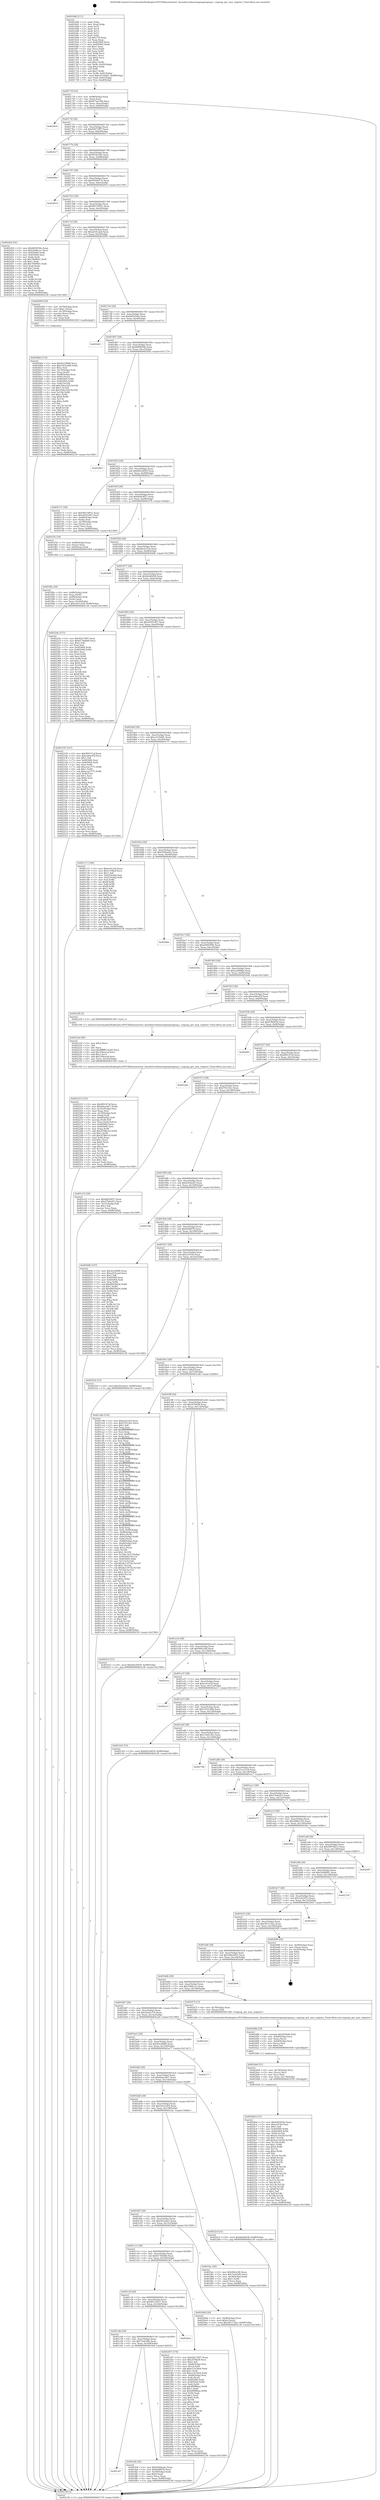 digraph "0x4016d0" {
  label = "0x4016d0 (/mnt/c/Users/mathe/Desktop/tcc/POCII/binaries/extr_linuxdriversbaseregmapregmap.c_regmap_get_max_register_Final-ollvm.out::main(0))"
  labelloc = "t"
  node[shape=record]

  Entry [label="",width=0.3,height=0.3,shape=circle,fillcolor=black,style=filled]
  "0x40173f" [label="{
     0x40173f [32]\l
     | [instrs]\l
     &nbsp;&nbsp;0x40173f \<+6\>: mov -0x98(%rbp),%eax\l
     &nbsp;&nbsp;0x401745 \<+2\>: mov %eax,%ecx\l
     &nbsp;&nbsp;0x401747 \<+6\>: sub $0x873e2596,%ecx\l
     &nbsp;&nbsp;0x40174d \<+6\>: mov %eax,-0xac(%rbp)\l
     &nbsp;&nbsp;0x401753 \<+6\>: mov %ecx,-0xb0(%rbp)\l
     &nbsp;&nbsp;0x401759 \<+6\>: je 00000000004029c9 \<main+0x12f9\>\l
  }"]
  "0x4029c9" [label="{
     0x4029c9\l
  }", style=dashed]
  "0x40175f" [label="{
     0x40175f [28]\l
     | [instrs]\l
     &nbsp;&nbsp;0x40175f \<+5\>: jmp 0000000000401764 \<main+0x94\>\l
     &nbsp;&nbsp;0x401764 \<+6\>: mov -0xac(%rbp),%eax\l
     &nbsp;&nbsp;0x40176a \<+5\>: sub $0x92b739f7,%eax\l
     &nbsp;&nbsp;0x40176f \<+6\>: mov %eax,-0xb4(%rbp)\l
     &nbsp;&nbsp;0x401775 \<+6\>: je 0000000000402b17 \<main+0x1447\>\l
  }"]
  Exit [label="",width=0.3,height=0.3,shape=circle,fillcolor=black,style=filled,peripheries=2]
  "0x402b17" [label="{
     0x402b17\l
  }", style=dashed]
  "0x40177b" [label="{
     0x40177b [28]\l
     | [instrs]\l
     &nbsp;&nbsp;0x40177b \<+5\>: jmp 0000000000401780 \<main+0xb0\>\l
     &nbsp;&nbsp;0x401780 \<+6\>: mov -0xac(%rbp),%eax\l
     &nbsp;&nbsp;0x401786 \<+5\>: sub $0x95561df2,%eax\l
     &nbsp;&nbsp;0x40178b \<+6\>: mov %eax,-0xb8(%rbp)\l
     &nbsp;&nbsp;0x401791 \<+6\>: je 0000000000402b8e \<main+0x14be\>\l
  }"]
  "0x4024bd" [label="{
     0x4024bd [151]\l
     | [instrs]\l
     &nbsp;&nbsp;0x4024bd \<+5\>: mov $0xb0f3458a,%eax\l
     &nbsp;&nbsp;0x4024c2 \<+5\>: mov $0xce470e,%esi\l
     &nbsp;&nbsp;0x4024c7 \<+2\>: mov $0x1,%dl\l
     &nbsp;&nbsp;0x4024c9 \<+8\>: mov 0x405060,%r8d\l
     &nbsp;&nbsp;0x4024d1 \<+8\>: mov 0x405064,%r9d\l
     &nbsp;&nbsp;0x4024d9 \<+3\>: mov %r8d,%r10d\l
     &nbsp;&nbsp;0x4024dc \<+7\>: sub $0xeec10e58,%r10d\l
     &nbsp;&nbsp;0x4024e3 \<+4\>: sub $0x1,%r10d\l
     &nbsp;&nbsp;0x4024e7 \<+7\>: add $0xeec10e58,%r10d\l
     &nbsp;&nbsp;0x4024ee \<+4\>: imul %r10d,%r8d\l
     &nbsp;&nbsp;0x4024f2 \<+4\>: and $0x1,%r8d\l
     &nbsp;&nbsp;0x4024f6 \<+4\>: cmp $0x0,%r8d\l
     &nbsp;&nbsp;0x4024fa \<+4\>: sete %r11b\l
     &nbsp;&nbsp;0x4024fe \<+4\>: cmp $0xa,%r9d\l
     &nbsp;&nbsp;0x402502 \<+3\>: setl %bl\l
     &nbsp;&nbsp;0x402505 \<+3\>: mov %r11b,%r14b\l
     &nbsp;&nbsp;0x402508 \<+4\>: xor $0xff,%r14b\l
     &nbsp;&nbsp;0x40250c \<+3\>: mov %bl,%r15b\l
     &nbsp;&nbsp;0x40250f \<+4\>: xor $0xff,%r15b\l
     &nbsp;&nbsp;0x402513 \<+3\>: xor $0x1,%dl\l
     &nbsp;&nbsp;0x402516 \<+3\>: mov %r14b,%r12b\l
     &nbsp;&nbsp;0x402519 \<+4\>: and $0xff,%r12b\l
     &nbsp;&nbsp;0x40251d \<+3\>: and %dl,%r11b\l
     &nbsp;&nbsp;0x402520 \<+3\>: mov %r15b,%r13b\l
     &nbsp;&nbsp;0x402523 \<+4\>: and $0xff,%r13b\l
     &nbsp;&nbsp;0x402527 \<+2\>: and %dl,%bl\l
     &nbsp;&nbsp;0x402529 \<+3\>: or %r11b,%r12b\l
     &nbsp;&nbsp;0x40252c \<+3\>: or %bl,%r13b\l
     &nbsp;&nbsp;0x40252f \<+3\>: xor %r13b,%r12b\l
     &nbsp;&nbsp;0x402532 \<+3\>: or %r15b,%r14b\l
     &nbsp;&nbsp;0x402535 \<+4\>: xor $0xff,%r14b\l
     &nbsp;&nbsp;0x402539 \<+3\>: or $0x1,%dl\l
     &nbsp;&nbsp;0x40253c \<+3\>: and %dl,%r14b\l
     &nbsp;&nbsp;0x40253f \<+3\>: or %r14b,%r12b\l
     &nbsp;&nbsp;0x402542 \<+4\>: test $0x1,%r12b\l
     &nbsp;&nbsp;0x402546 \<+3\>: cmovne %esi,%eax\l
     &nbsp;&nbsp;0x402549 \<+6\>: mov %eax,-0x98(%rbp)\l
     &nbsp;&nbsp;0x40254f \<+5\>: jmp 0000000000402c38 \<main+0x1568\>\l
  }"]
  "0x402b8e" [label="{
     0x402b8e\l
  }", style=dashed]
  "0x401797" [label="{
     0x401797 [28]\l
     | [instrs]\l
     &nbsp;&nbsp;0x401797 \<+5\>: jmp 000000000040179c \<main+0xcc\>\l
     &nbsp;&nbsp;0x40179c \<+6\>: mov -0xac(%rbp),%eax\l
     &nbsp;&nbsp;0x4017a2 \<+5\>: sub $0x95696170,%eax\l
     &nbsp;&nbsp;0x4017a7 \<+6\>: mov %eax,-0xbc(%rbp)\l
     &nbsp;&nbsp;0x4017ad \<+6\>: je 0000000000402819 \<main+0x1149\>\l
  }"]
  "0x4024a8" [label="{
     0x4024a8 [21]\l
     | [instrs]\l
     &nbsp;&nbsp;0x4024a8 \<+4\>: mov -0x70(%rbp),%rcx\l
     &nbsp;&nbsp;0x4024ac \<+3\>: mov (%rcx),%rcx\l
     &nbsp;&nbsp;0x4024af \<+3\>: mov %rcx,%rdi\l
     &nbsp;&nbsp;0x4024b2 \<+6\>: mov %eax,-0x170(%rbp)\l
     &nbsp;&nbsp;0x4024b8 \<+5\>: call 0000000000401030 \<free@plt\>\l
     | [calls]\l
     &nbsp;&nbsp;0x401030 \{1\} (unknown)\l
  }"]
  "0x402819" [label="{
     0x402819\l
  }", style=dashed]
  "0x4017b3" [label="{
     0x4017b3 [28]\l
     | [instrs]\l
     &nbsp;&nbsp;0x4017b3 \<+5\>: jmp 00000000004017b8 \<main+0xe8\>\l
     &nbsp;&nbsp;0x4017b8 \<+6\>: mov -0xac(%rbp),%eax\l
     &nbsp;&nbsp;0x4017be \<+5\>: sub $0x9837d951,%eax\l
     &nbsp;&nbsp;0x4017c3 \<+6\>: mov %eax,-0xc0(%rbp)\l
     &nbsp;&nbsp;0x4017c9 \<+6\>: je 0000000000402424 \<main+0xd54\>\l
  }"]
  "0x40248b" [label="{
     0x40248b [29]\l
     | [instrs]\l
     &nbsp;&nbsp;0x40248b \<+10\>: movabs $0x4030d6,%rdi\l
     &nbsp;&nbsp;0x402495 \<+4\>: mov -0x60(%rbp),%rcx\l
     &nbsp;&nbsp;0x402499 \<+2\>: mov %eax,(%rcx)\l
     &nbsp;&nbsp;0x40249b \<+4\>: mov -0x60(%rbp),%rcx\l
     &nbsp;&nbsp;0x40249f \<+2\>: mov (%rcx),%esi\l
     &nbsp;&nbsp;0x4024a1 \<+2\>: mov $0x0,%al\l
     &nbsp;&nbsp;0x4024a3 \<+5\>: call 0000000000401040 \<printf@plt\>\l
     | [calls]\l
     &nbsp;&nbsp;0x401040 \{1\} (unknown)\l
  }"]
  "0x402424" [label="{
     0x402424 [91]\l
     | [instrs]\l
     &nbsp;&nbsp;0x402424 \<+5\>: mov $0xb0f3458a,%eax\l
     &nbsp;&nbsp;0x402429 \<+5\>: mov $0x3e08cccc,%ecx\l
     &nbsp;&nbsp;0x40242e \<+7\>: mov 0x405060,%edx\l
     &nbsp;&nbsp;0x402435 \<+7\>: mov 0x405064,%esi\l
     &nbsp;&nbsp;0x40243c \<+2\>: mov %edx,%edi\l
     &nbsp;&nbsp;0x40243e \<+6\>: sub $0x7668661,%edi\l
     &nbsp;&nbsp;0x402444 \<+3\>: sub $0x1,%edi\l
     &nbsp;&nbsp;0x402447 \<+6\>: add $0x7668661,%edi\l
     &nbsp;&nbsp;0x40244d \<+3\>: imul %edi,%edx\l
     &nbsp;&nbsp;0x402450 \<+3\>: and $0x1,%edx\l
     &nbsp;&nbsp;0x402453 \<+3\>: cmp $0x0,%edx\l
     &nbsp;&nbsp;0x402456 \<+4\>: sete %r8b\l
     &nbsp;&nbsp;0x40245a \<+3\>: cmp $0xa,%esi\l
     &nbsp;&nbsp;0x40245d \<+4\>: setl %r9b\l
     &nbsp;&nbsp;0x402461 \<+3\>: mov %r8b,%r10b\l
     &nbsp;&nbsp;0x402464 \<+3\>: and %r9b,%r10b\l
     &nbsp;&nbsp;0x402467 \<+3\>: xor %r9b,%r8b\l
     &nbsp;&nbsp;0x40246a \<+3\>: or %r8b,%r10b\l
     &nbsp;&nbsp;0x40246d \<+4\>: test $0x1,%r10b\l
     &nbsp;&nbsp;0x402471 \<+3\>: cmovne %ecx,%eax\l
     &nbsp;&nbsp;0x402474 \<+6\>: mov %eax,-0x98(%rbp)\l
     &nbsp;&nbsp;0x40247a \<+5\>: jmp 0000000000402c38 \<main+0x1568\>\l
  }"]
  "0x4017cf" [label="{
     0x4017cf [28]\l
     | [instrs]\l
     &nbsp;&nbsp;0x4017cf \<+5\>: jmp 00000000004017d4 \<main+0x104\>\l
     &nbsp;&nbsp;0x4017d4 \<+6\>: mov -0xac(%rbp),%eax\l
     &nbsp;&nbsp;0x4017da \<+5\>: sub $0xad10caed,%eax\l
     &nbsp;&nbsp;0x4017df \<+6\>: mov %eax,-0xc4(%rbp)\l
     &nbsp;&nbsp;0x4017e5 \<+6\>: je 0000000000402099 \<main+0x9c9\>\l
  }"]
  "0x402255" [label="{
     0x402255 [122]\l
     | [instrs]\l
     &nbsp;&nbsp;0x402255 \<+5\>: mov $0xf69147af,%ecx\l
     &nbsp;&nbsp;0x40225a \<+5\>: mov $0x4daa30c7,%edx\l
     &nbsp;&nbsp;0x40225f \<+6\>: mov -0x16c(%rbp),%esi\l
     &nbsp;&nbsp;0x402265 \<+3\>: imul %eax,%esi\l
     &nbsp;&nbsp;0x402268 \<+4\>: mov -0x70(%rbp),%rdi\l
     &nbsp;&nbsp;0x40226c \<+3\>: mov (%rdi),%rdi\l
     &nbsp;&nbsp;0x40226f \<+4\>: mov -0x68(%rbp),%r8\l
     &nbsp;&nbsp;0x402273 \<+3\>: movslq (%r8),%r8\l
     &nbsp;&nbsp;0x402276 \<+4\>: mov %esi,(%rdi,%r8,4)\l
     &nbsp;&nbsp;0x40227a \<+7\>: mov 0x405060,%eax\l
     &nbsp;&nbsp;0x402281 \<+7\>: mov 0x405064,%esi\l
     &nbsp;&nbsp;0x402288 \<+3\>: mov %eax,%r9d\l
     &nbsp;&nbsp;0x40228b \<+7\>: add $0x5f78be14,%r9d\l
     &nbsp;&nbsp;0x402292 \<+4\>: sub $0x1,%r9d\l
     &nbsp;&nbsp;0x402296 \<+7\>: sub $0x5f78be14,%r9d\l
     &nbsp;&nbsp;0x40229d \<+4\>: imul %r9d,%eax\l
     &nbsp;&nbsp;0x4022a1 \<+3\>: and $0x1,%eax\l
     &nbsp;&nbsp;0x4022a4 \<+3\>: cmp $0x0,%eax\l
     &nbsp;&nbsp;0x4022a7 \<+4\>: sete %r10b\l
     &nbsp;&nbsp;0x4022ab \<+3\>: cmp $0xa,%esi\l
     &nbsp;&nbsp;0x4022ae \<+4\>: setl %r11b\l
     &nbsp;&nbsp;0x4022b2 \<+3\>: mov %r10b,%bl\l
     &nbsp;&nbsp;0x4022b5 \<+3\>: and %r11b,%bl\l
     &nbsp;&nbsp;0x4022b8 \<+3\>: xor %r11b,%r10b\l
     &nbsp;&nbsp;0x4022bb \<+3\>: or %r10b,%bl\l
     &nbsp;&nbsp;0x4022be \<+3\>: test $0x1,%bl\l
     &nbsp;&nbsp;0x4022c1 \<+3\>: cmovne %edx,%ecx\l
     &nbsp;&nbsp;0x4022c4 \<+6\>: mov %ecx,-0x98(%rbp)\l
     &nbsp;&nbsp;0x4022ca \<+5\>: jmp 0000000000402c38 \<main+0x1568\>\l
  }"]
  "0x402099" [label="{
     0x402099 [29]\l
     | [instrs]\l
     &nbsp;&nbsp;0x402099 \<+4\>: mov -0x78(%rbp),%rax\l
     &nbsp;&nbsp;0x40209d \<+6\>: movl $0x1,(%rax)\l
     &nbsp;&nbsp;0x4020a3 \<+4\>: mov -0x78(%rbp),%rax\l
     &nbsp;&nbsp;0x4020a7 \<+3\>: movslq (%rax),%rax\l
     &nbsp;&nbsp;0x4020aa \<+4\>: shl $0x2,%rax\l
     &nbsp;&nbsp;0x4020ae \<+3\>: mov %rax,%rdi\l
     &nbsp;&nbsp;0x4020b1 \<+5\>: call 0000000000401050 \<malloc@plt\>\l
     | [calls]\l
     &nbsp;&nbsp;0x401050 \{1\} (unknown)\l
  }"]
  "0x4017eb" [label="{
     0x4017eb [28]\l
     | [instrs]\l
     &nbsp;&nbsp;0x4017eb \<+5\>: jmp 00000000004017f0 \<main+0x120\>\l
     &nbsp;&nbsp;0x4017f0 \<+6\>: mov -0xac(%rbp),%eax\l
     &nbsp;&nbsp;0x4017f6 \<+5\>: sub $0xb0f3458a,%eax\l
     &nbsp;&nbsp;0x4017fb \<+6\>: mov %eax,-0xc8(%rbp)\l
     &nbsp;&nbsp;0x401801 \<+6\>: je 0000000000402b41 \<main+0x1471\>\l
  }"]
  "0x40222d" [label="{
     0x40222d [40]\l
     | [instrs]\l
     &nbsp;&nbsp;0x40222d \<+5\>: mov $0x2,%ecx\l
     &nbsp;&nbsp;0x402232 \<+1\>: cltd\l
     &nbsp;&nbsp;0x402233 \<+2\>: idiv %ecx\l
     &nbsp;&nbsp;0x402235 \<+6\>: imul $0xfffffffe,%edx,%ecx\l
     &nbsp;&nbsp;0x40223b \<+6\>: sub $0x359eacaf,%ecx\l
     &nbsp;&nbsp;0x402241 \<+3\>: add $0x1,%ecx\l
     &nbsp;&nbsp;0x402244 \<+6\>: add $0x359eacaf,%ecx\l
     &nbsp;&nbsp;0x40224a \<+6\>: mov %ecx,-0x16c(%rbp)\l
     &nbsp;&nbsp;0x402250 \<+5\>: call 0000000000401160 \<next_i\>\l
     | [calls]\l
     &nbsp;&nbsp;0x401160 \{1\} (/mnt/c/Users/mathe/Desktop/tcc/POCII/binaries/extr_linuxdriversbaseregmapregmap.c_regmap_get_max_register_Final-ollvm.out::next_i)\l
  }"]
  "0x402b41" [label="{
     0x402b41\l
  }", style=dashed]
  "0x401807" [label="{
     0x401807 [28]\l
     | [instrs]\l
     &nbsp;&nbsp;0x401807 \<+5\>: jmp 000000000040180c \<main+0x13c\>\l
     &nbsp;&nbsp;0x40180c \<+6\>: mov -0xac(%rbp),%eax\l
     &nbsp;&nbsp;0x401812 \<+5\>: sub $0xb0fd044b,%eax\l
     &nbsp;&nbsp;0x401817 \<+6\>: mov %eax,-0xcc(%rbp)\l
     &nbsp;&nbsp;0x40181d \<+6\>: je 0000000000402843 \<main+0x1173\>\l
  }"]
  "0x4020b6" [label="{
     0x4020b6 [172]\l
     | [instrs]\l
     &nbsp;&nbsp;0x4020b6 \<+5\>: mov $0x45e586f6,%ecx\l
     &nbsp;&nbsp;0x4020bb \<+5\>: mov $0x1452c448,%edx\l
     &nbsp;&nbsp;0x4020c0 \<+3\>: mov $0x1,%sil\l
     &nbsp;&nbsp;0x4020c3 \<+4\>: mov -0x70(%rbp),%rdi\l
     &nbsp;&nbsp;0x4020c7 \<+3\>: mov %rax,(%rdi)\l
     &nbsp;&nbsp;0x4020ca \<+4\>: mov -0x68(%rbp),%rax\l
     &nbsp;&nbsp;0x4020ce \<+6\>: movl $0x0,(%rax)\l
     &nbsp;&nbsp;0x4020d4 \<+8\>: mov 0x405060,%r8d\l
     &nbsp;&nbsp;0x4020dc \<+8\>: mov 0x405064,%r9d\l
     &nbsp;&nbsp;0x4020e4 \<+3\>: mov %r8d,%r10d\l
     &nbsp;&nbsp;0x4020e7 \<+7\>: add $0x55dce528,%r10d\l
     &nbsp;&nbsp;0x4020ee \<+4\>: sub $0x1,%r10d\l
     &nbsp;&nbsp;0x4020f2 \<+7\>: sub $0x55dce528,%r10d\l
     &nbsp;&nbsp;0x4020f9 \<+4\>: imul %r10d,%r8d\l
     &nbsp;&nbsp;0x4020fd \<+4\>: and $0x1,%r8d\l
     &nbsp;&nbsp;0x402101 \<+4\>: cmp $0x0,%r8d\l
     &nbsp;&nbsp;0x402105 \<+4\>: sete %r11b\l
     &nbsp;&nbsp;0x402109 \<+4\>: cmp $0xa,%r9d\l
     &nbsp;&nbsp;0x40210d \<+3\>: setl %bl\l
     &nbsp;&nbsp;0x402110 \<+3\>: mov %r11b,%r14b\l
     &nbsp;&nbsp;0x402113 \<+4\>: xor $0xff,%r14b\l
     &nbsp;&nbsp;0x402117 \<+3\>: mov %bl,%r15b\l
     &nbsp;&nbsp;0x40211a \<+4\>: xor $0xff,%r15b\l
     &nbsp;&nbsp;0x40211e \<+4\>: xor $0x0,%sil\l
     &nbsp;&nbsp;0x402122 \<+3\>: mov %r14b,%r12b\l
     &nbsp;&nbsp;0x402125 \<+4\>: and $0x0,%r12b\l
     &nbsp;&nbsp;0x402129 \<+3\>: and %sil,%r11b\l
     &nbsp;&nbsp;0x40212c \<+3\>: mov %r15b,%r13b\l
     &nbsp;&nbsp;0x40212f \<+4\>: and $0x0,%r13b\l
     &nbsp;&nbsp;0x402133 \<+3\>: and %sil,%bl\l
     &nbsp;&nbsp;0x402136 \<+3\>: or %r11b,%r12b\l
     &nbsp;&nbsp;0x402139 \<+3\>: or %bl,%r13b\l
     &nbsp;&nbsp;0x40213c \<+3\>: xor %r13b,%r12b\l
     &nbsp;&nbsp;0x40213f \<+3\>: or %r15b,%r14b\l
     &nbsp;&nbsp;0x402142 \<+4\>: xor $0xff,%r14b\l
     &nbsp;&nbsp;0x402146 \<+4\>: or $0x0,%sil\l
     &nbsp;&nbsp;0x40214a \<+3\>: and %sil,%r14b\l
     &nbsp;&nbsp;0x40214d \<+3\>: or %r14b,%r12b\l
     &nbsp;&nbsp;0x402150 \<+4\>: test $0x1,%r12b\l
     &nbsp;&nbsp;0x402154 \<+3\>: cmovne %edx,%ecx\l
     &nbsp;&nbsp;0x402157 \<+6\>: mov %ecx,-0x98(%rbp)\l
     &nbsp;&nbsp;0x40215d \<+5\>: jmp 0000000000402c38 \<main+0x1568\>\l
  }"]
  "0x402843" [label="{
     0x402843\l
  }", style=dashed]
  "0x401823" [label="{
     0x401823 [28]\l
     | [instrs]\l
     &nbsp;&nbsp;0x401823 \<+5\>: jmp 0000000000401828 \<main+0x158\>\l
     &nbsp;&nbsp;0x401828 \<+6\>: mov -0xac(%rbp),%eax\l
     &nbsp;&nbsp;0x40182e \<+5\>: sub $0xb92c6059,%eax\l
     &nbsp;&nbsp;0x401833 \<+6\>: mov %eax,-0xd0(%rbp)\l
     &nbsp;&nbsp;0x401839 \<+6\>: je 0000000000402171 \<main+0xaa1\>\l
  }"]
  "0x401c67" [label="{
     0x401c67\l
  }", style=dashed]
  "0x402171" [label="{
     0x402171 [36]\l
     | [instrs]\l
     &nbsp;&nbsp;0x402171 \<+5\>: mov $0x9837d951,%eax\l
     &nbsp;&nbsp;0x402176 \<+5\>: mov $0xc0591007,%ecx\l
     &nbsp;&nbsp;0x40217b \<+4\>: mov -0x68(%rbp),%rdx\l
     &nbsp;&nbsp;0x40217f \<+2\>: mov (%rdx),%esi\l
     &nbsp;&nbsp;0x402181 \<+4\>: mov -0x78(%rbp),%rdx\l
     &nbsp;&nbsp;0x402185 \<+2\>: cmp (%rdx),%esi\l
     &nbsp;&nbsp;0x402187 \<+3\>: cmovl %ecx,%eax\l
     &nbsp;&nbsp;0x40218a \<+6\>: mov %eax,-0x98(%rbp)\l
     &nbsp;&nbsp;0x402190 \<+5\>: jmp 0000000000402c38 \<main+0x1568\>\l
  }"]
  "0x40183f" [label="{
     0x40183f [28]\l
     | [instrs]\l
     &nbsp;&nbsp;0x40183f \<+5\>: jmp 0000000000401844 \<main+0x174\>\l
     &nbsp;&nbsp;0x401844 \<+6\>: mov -0xac(%rbp),%eax\l
     &nbsp;&nbsp;0x40184a \<+5\>: sub $0xbb954f27,%eax\l
     &nbsp;&nbsp;0x40184f \<+6\>: mov %eax,-0xd4(%rbp)\l
     &nbsp;&nbsp;0x401855 \<+6\>: je 0000000000401f7b \<main+0x8ab\>\l
  }"]
  "0x401fe8" [label="{
     0x401fe8 [30]\l
     | [instrs]\l
     &nbsp;&nbsp;0x401fe8 \<+5\>: mov $0xd30daedc,%eax\l
     &nbsp;&nbsp;0x401fed \<+5\>: mov $0xfe6fbf78,%ecx\l
     &nbsp;&nbsp;0x401ff2 \<+3\>: mov -0x30(%rbp),%edx\l
     &nbsp;&nbsp;0x401ff5 \<+3\>: cmp $0x0,%edx\l
     &nbsp;&nbsp;0x401ff8 \<+3\>: cmove %ecx,%eax\l
     &nbsp;&nbsp;0x401ffb \<+6\>: mov %eax,-0x98(%rbp)\l
     &nbsp;&nbsp;0x402001 \<+5\>: jmp 0000000000402c38 \<main+0x1568\>\l
  }"]
  "0x401f7b" [label="{
     0x401f7b [19]\l
     | [instrs]\l
     &nbsp;&nbsp;0x401f7b \<+7\>: mov -0x88(%rbp),%rax\l
     &nbsp;&nbsp;0x401f82 \<+3\>: mov (%rax),%rax\l
     &nbsp;&nbsp;0x401f85 \<+4\>: mov 0x8(%rax),%rdi\l
     &nbsp;&nbsp;0x401f89 \<+5\>: call 0000000000401060 \<atoi@plt\>\l
     | [calls]\l
     &nbsp;&nbsp;0x401060 \{1\} (unknown)\l
  }"]
  "0x40185b" [label="{
     0x40185b [28]\l
     | [instrs]\l
     &nbsp;&nbsp;0x40185b \<+5\>: jmp 0000000000401860 \<main+0x190\>\l
     &nbsp;&nbsp;0x401860 \<+6\>: mov -0xac(%rbp),%eax\l
     &nbsp;&nbsp;0x401866 \<+5\>: sub $0xbbe2e53e,%eax\l
     &nbsp;&nbsp;0x40186b \<+6\>: mov %eax,-0xd8(%rbp)\l
     &nbsp;&nbsp;0x401871 \<+6\>: je 00000000004028d6 \<main+0x1206\>\l
  }"]
  "0x401c4b" [label="{
     0x401c4b [28]\l
     | [instrs]\l
     &nbsp;&nbsp;0x401c4b \<+5\>: jmp 0000000000401c50 \<main+0x580\>\l
     &nbsp;&nbsp;0x401c50 \<+6\>: mov -0xac(%rbp),%eax\l
     &nbsp;&nbsp;0x401c56 \<+5\>: sub $0x7ee63dfc,%eax\l
     &nbsp;&nbsp;0x401c5b \<+6\>: mov %eax,-0x168(%rbp)\l
     &nbsp;&nbsp;0x401c61 \<+6\>: je 0000000000401fe8 \<main+0x918\>\l
  }"]
  "0x4028d6" [label="{
     0x4028d6\l
  }", style=dashed]
  "0x401877" [label="{
     0x401877 [28]\l
     | [instrs]\l
     &nbsp;&nbsp;0x401877 \<+5\>: jmp 000000000040187c \<main+0x1ac\>\l
     &nbsp;&nbsp;0x40187c \<+6\>: mov -0xac(%rbp),%eax\l
     &nbsp;&nbsp;0x401882 \<+5\>: sub $0xbfed0d38,%eax\l
     &nbsp;&nbsp;0x401887 \<+6\>: mov %eax,-0xdc(%rbp)\l
     &nbsp;&nbsp;0x40188d \<+6\>: je 00000000004022de \<main+0xc0e\>\l
  }"]
  "0x402bcb" [label="{
     0x402bcb\l
  }", style=dashed]
  "0x4022de" [label="{
     0x4022de [137]\l
     | [instrs]\l
     &nbsp;&nbsp;0x4022de \<+5\>: mov $0x92b739f7,%eax\l
     &nbsp;&nbsp;0x4022e3 \<+5\>: mov $0x61766b48,%ecx\l
     &nbsp;&nbsp;0x4022e8 \<+2\>: mov $0x1,%dl\l
     &nbsp;&nbsp;0x4022ea \<+2\>: xor %esi,%esi\l
     &nbsp;&nbsp;0x4022ec \<+7\>: mov 0x405060,%edi\l
     &nbsp;&nbsp;0x4022f3 \<+8\>: mov 0x405064,%r8d\l
     &nbsp;&nbsp;0x4022fb \<+3\>: sub $0x1,%esi\l
     &nbsp;&nbsp;0x4022fe \<+3\>: mov %edi,%r9d\l
     &nbsp;&nbsp;0x402301 \<+3\>: add %esi,%r9d\l
     &nbsp;&nbsp;0x402304 \<+4\>: imul %r9d,%edi\l
     &nbsp;&nbsp;0x402308 \<+3\>: and $0x1,%edi\l
     &nbsp;&nbsp;0x40230b \<+3\>: cmp $0x0,%edi\l
     &nbsp;&nbsp;0x40230e \<+4\>: sete %r10b\l
     &nbsp;&nbsp;0x402312 \<+4\>: cmp $0xa,%r8d\l
     &nbsp;&nbsp;0x402316 \<+4\>: setl %r11b\l
     &nbsp;&nbsp;0x40231a \<+3\>: mov %r10b,%bl\l
     &nbsp;&nbsp;0x40231d \<+3\>: xor $0xff,%bl\l
     &nbsp;&nbsp;0x402320 \<+3\>: mov %r11b,%r14b\l
     &nbsp;&nbsp;0x402323 \<+4\>: xor $0xff,%r14b\l
     &nbsp;&nbsp;0x402327 \<+3\>: xor $0x1,%dl\l
     &nbsp;&nbsp;0x40232a \<+3\>: mov %bl,%r15b\l
     &nbsp;&nbsp;0x40232d \<+4\>: and $0xff,%r15b\l
     &nbsp;&nbsp;0x402331 \<+3\>: and %dl,%r10b\l
     &nbsp;&nbsp;0x402334 \<+3\>: mov %r14b,%r12b\l
     &nbsp;&nbsp;0x402337 \<+4\>: and $0xff,%r12b\l
     &nbsp;&nbsp;0x40233b \<+3\>: and %dl,%r11b\l
     &nbsp;&nbsp;0x40233e \<+3\>: or %r10b,%r15b\l
     &nbsp;&nbsp;0x402341 \<+3\>: or %r11b,%r12b\l
     &nbsp;&nbsp;0x402344 \<+3\>: xor %r12b,%r15b\l
     &nbsp;&nbsp;0x402347 \<+3\>: or %r14b,%bl\l
     &nbsp;&nbsp;0x40234a \<+3\>: xor $0xff,%bl\l
     &nbsp;&nbsp;0x40234d \<+3\>: or $0x1,%dl\l
     &nbsp;&nbsp;0x402350 \<+2\>: and %dl,%bl\l
     &nbsp;&nbsp;0x402352 \<+3\>: or %bl,%r15b\l
     &nbsp;&nbsp;0x402355 \<+4\>: test $0x1,%r15b\l
     &nbsp;&nbsp;0x402359 \<+3\>: cmovne %ecx,%eax\l
     &nbsp;&nbsp;0x40235c \<+6\>: mov %eax,-0x98(%rbp)\l
     &nbsp;&nbsp;0x402362 \<+5\>: jmp 0000000000402c38 \<main+0x1568\>\l
  }"]
  "0x401893" [label="{
     0x401893 [28]\l
     | [instrs]\l
     &nbsp;&nbsp;0x401893 \<+5\>: jmp 0000000000401898 \<main+0x1c8\>\l
     &nbsp;&nbsp;0x401898 \<+6\>: mov -0xac(%rbp),%eax\l
     &nbsp;&nbsp;0x40189e \<+5\>: sub $0xc0591007,%eax\l
     &nbsp;&nbsp;0x4018a3 \<+6\>: mov %eax,-0xe0(%rbp)\l
     &nbsp;&nbsp;0x4018a9 \<+6\>: je 0000000000402195 \<main+0xac5\>\l
  }"]
  "0x401c2f" [label="{
     0x401c2f [28]\l
     | [instrs]\l
     &nbsp;&nbsp;0x401c2f \<+5\>: jmp 0000000000401c34 \<main+0x564\>\l
     &nbsp;&nbsp;0x401c34 \<+6\>: mov -0xac(%rbp),%eax\l
     &nbsp;&nbsp;0x401c3a \<+5\>: sub $0x667c63e7,%eax\l
     &nbsp;&nbsp;0x401c3f \<+6\>: mov %eax,-0x164(%rbp)\l
     &nbsp;&nbsp;0x401c45 \<+6\>: je 0000000000402bcb \<main+0x14fb\>\l
  }"]
  "0x402195" [label="{
     0x402195 [147]\l
     | [instrs]\l
     &nbsp;&nbsp;0x402195 \<+5\>: mov $0xf69147af,%eax\l
     &nbsp;&nbsp;0x40219a \<+5\>: mov $0xeeb6c45f,%ecx\l
     &nbsp;&nbsp;0x40219f \<+2\>: mov $0x1,%dl\l
     &nbsp;&nbsp;0x4021a1 \<+7\>: mov 0x405060,%esi\l
     &nbsp;&nbsp;0x4021a8 \<+7\>: mov 0x405064,%edi\l
     &nbsp;&nbsp;0x4021af \<+3\>: mov %esi,%r8d\l
     &nbsp;&nbsp;0x4021b2 \<+7\>: add $0xccaa7575,%r8d\l
     &nbsp;&nbsp;0x4021b9 \<+4\>: sub $0x1,%r8d\l
     &nbsp;&nbsp;0x4021bd \<+7\>: sub $0xccaa7575,%r8d\l
     &nbsp;&nbsp;0x4021c4 \<+4\>: imul %r8d,%esi\l
     &nbsp;&nbsp;0x4021c8 \<+3\>: and $0x1,%esi\l
     &nbsp;&nbsp;0x4021cb \<+3\>: cmp $0x0,%esi\l
     &nbsp;&nbsp;0x4021ce \<+4\>: sete %r9b\l
     &nbsp;&nbsp;0x4021d2 \<+3\>: cmp $0xa,%edi\l
     &nbsp;&nbsp;0x4021d5 \<+4\>: setl %r10b\l
     &nbsp;&nbsp;0x4021d9 \<+3\>: mov %r9b,%r11b\l
     &nbsp;&nbsp;0x4021dc \<+4\>: xor $0xff,%r11b\l
     &nbsp;&nbsp;0x4021e0 \<+3\>: mov %r10b,%bl\l
     &nbsp;&nbsp;0x4021e3 \<+3\>: xor $0xff,%bl\l
     &nbsp;&nbsp;0x4021e6 \<+3\>: xor $0x0,%dl\l
     &nbsp;&nbsp;0x4021e9 \<+3\>: mov %r11b,%r14b\l
     &nbsp;&nbsp;0x4021ec \<+4\>: and $0x0,%r14b\l
     &nbsp;&nbsp;0x4021f0 \<+3\>: and %dl,%r9b\l
     &nbsp;&nbsp;0x4021f3 \<+3\>: mov %bl,%r15b\l
     &nbsp;&nbsp;0x4021f6 \<+4\>: and $0x0,%r15b\l
     &nbsp;&nbsp;0x4021fa \<+3\>: and %dl,%r10b\l
     &nbsp;&nbsp;0x4021fd \<+3\>: or %r9b,%r14b\l
     &nbsp;&nbsp;0x402200 \<+3\>: or %r10b,%r15b\l
     &nbsp;&nbsp;0x402203 \<+3\>: xor %r15b,%r14b\l
     &nbsp;&nbsp;0x402206 \<+3\>: or %bl,%r11b\l
     &nbsp;&nbsp;0x402209 \<+4\>: xor $0xff,%r11b\l
     &nbsp;&nbsp;0x40220d \<+3\>: or $0x0,%dl\l
     &nbsp;&nbsp;0x402210 \<+3\>: and %dl,%r11b\l
     &nbsp;&nbsp;0x402213 \<+3\>: or %r11b,%r14b\l
     &nbsp;&nbsp;0x402216 \<+4\>: test $0x1,%r14b\l
     &nbsp;&nbsp;0x40221a \<+3\>: cmovne %ecx,%eax\l
     &nbsp;&nbsp;0x40221d \<+6\>: mov %eax,-0x98(%rbp)\l
     &nbsp;&nbsp;0x402223 \<+5\>: jmp 0000000000402c38 \<main+0x1568\>\l
  }"]
  "0x4018af" [label="{
     0x4018af [28]\l
     | [instrs]\l
     &nbsp;&nbsp;0x4018af \<+5\>: jmp 00000000004018b4 \<main+0x1e4\>\l
     &nbsp;&nbsp;0x4018b4 \<+6\>: mov -0xac(%rbp),%eax\l
     &nbsp;&nbsp;0x4018ba \<+5\>: sub $0xce534dd1,%eax\l
     &nbsp;&nbsp;0x4018bf \<+6\>: mov %eax,-0xe4(%rbp)\l
     &nbsp;&nbsp;0x4018c5 \<+6\>: je 0000000000401c71 \<main+0x5a1\>\l
  }"]
  "0x402367" [label="{
     0x402367 [174]\l
     | [instrs]\l
     &nbsp;&nbsp;0x402367 \<+5\>: mov $0x92b739f7,%eax\l
     &nbsp;&nbsp;0x40236c \<+5\>: mov $0x2f70b38,%ecx\l
     &nbsp;&nbsp;0x402371 \<+2\>: mov $0x1,%dl\l
     &nbsp;&nbsp;0x402373 \<+4\>: mov -0x68(%rbp),%rsi\l
     &nbsp;&nbsp;0x402377 \<+2\>: mov (%rsi),%edi\l
     &nbsp;&nbsp;0x402379 \<+6\>: add $0xe15e34e6,%edi\l
     &nbsp;&nbsp;0x40237f \<+3\>: add $0x1,%edi\l
     &nbsp;&nbsp;0x402382 \<+6\>: sub $0xe15e34e6,%edi\l
     &nbsp;&nbsp;0x402388 \<+4\>: mov -0x68(%rbp),%rsi\l
     &nbsp;&nbsp;0x40238c \<+2\>: mov %edi,(%rsi)\l
     &nbsp;&nbsp;0x40238e \<+7\>: mov 0x405060,%edi\l
     &nbsp;&nbsp;0x402395 \<+8\>: mov 0x405064,%r8d\l
     &nbsp;&nbsp;0x40239d \<+3\>: mov %edi,%r9d\l
     &nbsp;&nbsp;0x4023a0 \<+7\>: add $0xd99f86aa,%r9d\l
     &nbsp;&nbsp;0x4023a7 \<+4\>: sub $0x1,%r9d\l
     &nbsp;&nbsp;0x4023ab \<+7\>: sub $0xd99f86aa,%r9d\l
     &nbsp;&nbsp;0x4023b2 \<+4\>: imul %r9d,%edi\l
     &nbsp;&nbsp;0x4023b6 \<+3\>: and $0x1,%edi\l
     &nbsp;&nbsp;0x4023b9 \<+3\>: cmp $0x0,%edi\l
     &nbsp;&nbsp;0x4023bc \<+4\>: sete %r10b\l
     &nbsp;&nbsp;0x4023c0 \<+4\>: cmp $0xa,%r8d\l
     &nbsp;&nbsp;0x4023c4 \<+4\>: setl %r11b\l
     &nbsp;&nbsp;0x4023c8 \<+3\>: mov %r10b,%bl\l
     &nbsp;&nbsp;0x4023cb \<+3\>: xor $0xff,%bl\l
     &nbsp;&nbsp;0x4023ce \<+3\>: mov %r11b,%r14b\l
     &nbsp;&nbsp;0x4023d1 \<+4\>: xor $0xff,%r14b\l
     &nbsp;&nbsp;0x4023d5 \<+3\>: xor $0x1,%dl\l
     &nbsp;&nbsp;0x4023d8 \<+3\>: mov %bl,%r15b\l
     &nbsp;&nbsp;0x4023db \<+4\>: and $0xff,%r15b\l
     &nbsp;&nbsp;0x4023df \<+3\>: and %dl,%r10b\l
     &nbsp;&nbsp;0x4023e2 \<+3\>: mov %r14b,%r12b\l
     &nbsp;&nbsp;0x4023e5 \<+4\>: and $0xff,%r12b\l
     &nbsp;&nbsp;0x4023e9 \<+3\>: and %dl,%r11b\l
     &nbsp;&nbsp;0x4023ec \<+3\>: or %r10b,%r15b\l
     &nbsp;&nbsp;0x4023ef \<+3\>: or %r11b,%r12b\l
     &nbsp;&nbsp;0x4023f2 \<+3\>: xor %r12b,%r15b\l
     &nbsp;&nbsp;0x4023f5 \<+3\>: or %r14b,%bl\l
     &nbsp;&nbsp;0x4023f8 \<+3\>: xor $0xff,%bl\l
     &nbsp;&nbsp;0x4023fb \<+3\>: or $0x1,%dl\l
     &nbsp;&nbsp;0x4023fe \<+2\>: and %dl,%bl\l
     &nbsp;&nbsp;0x402400 \<+3\>: or %bl,%r15b\l
     &nbsp;&nbsp;0x402403 \<+4\>: test $0x1,%r15b\l
     &nbsp;&nbsp;0x402407 \<+3\>: cmovne %ecx,%eax\l
     &nbsp;&nbsp;0x40240a \<+6\>: mov %eax,-0x98(%rbp)\l
     &nbsp;&nbsp;0x402410 \<+5\>: jmp 0000000000402c38 \<main+0x1568\>\l
  }"]
  "0x401c71" [label="{
     0x401c71 [106]\l
     | [instrs]\l
     &nbsp;&nbsp;0x401c71 \<+5\>: mov $0xecb1a5d,%eax\l
     &nbsp;&nbsp;0x401c76 \<+5\>: mov $0x1c186af,%ecx\l
     &nbsp;&nbsp;0x401c7b \<+2\>: mov $0x1,%dl\l
     &nbsp;&nbsp;0x401c7d \<+7\>: mov -0x92(%rbp),%sil\l
     &nbsp;&nbsp;0x401c84 \<+7\>: mov -0x91(%rbp),%dil\l
     &nbsp;&nbsp;0x401c8b \<+3\>: mov %sil,%r8b\l
     &nbsp;&nbsp;0x401c8e \<+4\>: xor $0xff,%r8b\l
     &nbsp;&nbsp;0x401c92 \<+3\>: mov %dil,%r9b\l
     &nbsp;&nbsp;0x401c95 \<+4\>: xor $0xff,%r9b\l
     &nbsp;&nbsp;0x401c99 \<+3\>: xor $0x1,%dl\l
     &nbsp;&nbsp;0x401c9c \<+3\>: mov %r8b,%r10b\l
     &nbsp;&nbsp;0x401c9f \<+4\>: and $0xff,%r10b\l
     &nbsp;&nbsp;0x401ca3 \<+3\>: and %dl,%sil\l
     &nbsp;&nbsp;0x401ca6 \<+3\>: mov %r9b,%r11b\l
     &nbsp;&nbsp;0x401ca9 \<+4\>: and $0xff,%r11b\l
     &nbsp;&nbsp;0x401cad \<+3\>: and %dl,%dil\l
     &nbsp;&nbsp;0x401cb0 \<+3\>: or %sil,%r10b\l
     &nbsp;&nbsp;0x401cb3 \<+3\>: or %dil,%r11b\l
     &nbsp;&nbsp;0x401cb6 \<+3\>: xor %r11b,%r10b\l
     &nbsp;&nbsp;0x401cb9 \<+3\>: or %r9b,%r8b\l
     &nbsp;&nbsp;0x401cbc \<+4\>: xor $0xff,%r8b\l
     &nbsp;&nbsp;0x401cc0 \<+3\>: or $0x1,%dl\l
     &nbsp;&nbsp;0x401cc3 \<+3\>: and %dl,%r8b\l
     &nbsp;&nbsp;0x401cc6 \<+3\>: or %r8b,%r10b\l
     &nbsp;&nbsp;0x401cc9 \<+4\>: test $0x1,%r10b\l
     &nbsp;&nbsp;0x401ccd \<+3\>: cmovne %ecx,%eax\l
     &nbsp;&nbsp;0x401cd0 \<+6\>: mov %eax,-0x98(%rbp)\l
     &nbsp;&nbsp;0x401cd6 \<+5\>: jmp 0000000000402c38 \<main+0x1568\>\l
  }"]
  "0x4018cb" [label="{
     0x4018cb [28]\l
     | [instrs]\l
     &nbsp;&nbsp;0x4018cb \<+5\>: jmp 00000000004018d0 \<main+0x200\>\l
     &nbsp;&nbsp;0x4018d0 \<+6\>: mov -0xac(%rbp),%eax\l
     &nbsp;&nbsp;0x4018d6 \<+5\>: sub $0xd30daedc,%eax\l
     &nbsp;&nbsp;0x4018db \<+6\>: mov %eax,-0xe8(%rbp)\l
     &nbsp;&nbsp;0x4018e1 \<+6\>: je 00000000004029ba \<main+0x12ea\>\l
  }"]
  "0x402c38" [label="{
     0x402c38 [5]\l
     | [instrs]\l
     &nbsp;&nbsp;0x402c38 \<+5\>: jmp 000000000040173f \<main+0x6f\>\l
  }"]
  "0x4016d0" [label="{
     0x4016d0 [111]\l
     | [instrs]\l
     &nbsp;&nbsp;0x4016d0 \<+1\>: push %rbp\l
     &nbsp;&nbsp;0x4016d1 \<+3\>: mov %rsp,%rbp\l
     &nbsp;&nbsp;0x4016d4 \<+2\>: push %r15\l
     &nbsp;&nbsp;0x4016d6 \<+2\>: push %r14\l
     &nbsp;&nbsp;0x4016d8 \<+2\>: push %r13\l
     &nbsp;&nbsp;0x4016da \<+2\>: push %r12\l
     &nbsp;&nbsp;0x4016dc \<+1\>: push %rbx\l
     &nbsp;&nbsp;0x4016dd \<+7\>: sub $0x178,%rsp\l
     &nbsp;&nbsp;0x4016e4 \<+2\>: xor %eax,%eax\l
     &nbsp;&nbsp;0x4016e6 \<+7\>: mov 0x405060,%ecx\l
     &nbsp;&nbsp;0x4016ed \<+7\>: mov 0x405064,%edx\l
     &nbsp;&nbsp;0x4016f4 \<+3\>: sub $0x1,%eax\l
     &nbsp;&nbsp;0x4016f7 \<+3\>: mov %ecx,%r8d\l
     &nbsp;&nbsp;0x4016fa \<+3\>: add %eax,%r8d\l
     &nbsp;&nbsp;0x4016fd \<+4\>: imul %r8d,%ecx\l
     &nbsp;&nbsp;0x401701 \<+3\>: and $0x1,%ecx\l
     &nbsp;&nbsp;0x401704 \<+3\>: cmp $0x0,%ecx\l
     &nbsp;&nbsp;0x401707 \<+4\>: sete %r9b\l
     &nbsp;&nbsp;0x40170b \<+4\>: and $0x1,%r9b\l
     &nbsp;&nbsp;0x40170f \<+7\>: mov %r9b,-0x92(%rbp)\l
     &nbsp;&nbsp;0x401716 \<+3\>: cmp $0xa,%edx\l
     &nbsp;&nbsp;0x401719 \<+4\>: setl %r9b\l
     &nbsp;&nbsp;0x40171d \<+4\>: and $0x1,%r9b\l
     &nbsp;&nbsp;0x401721 \<+7\>: mov %r9b,-0x91(%rbp)\l
     &nbsp;&nbsp;0x401728 \<+10\>: movl $0xce534dd1,-0x98(%rbp)\l
     &nbsp;&nbsp;0x401732 \<+6\>: mov %edi,-0x9c(%rbp)\l
     &nbsp;&nbsp;0x401738 \<+7\>: mov %rsi,-0xa8(%rbp)\l
  }"]
  "0x401c13" [label="{
     0x401c13 [28]\l
     | [instrs]\l
     &nbsp;&nbsp;0x401c13 \<+5\>: jmp 0000000000401c18 \<main+0x548\>\l
     &nbsp;&nbsp;0x401c18 \<+6\>: mov -0xac(%rbp),%eax\l
     &nbsp;&nbsp;0x401c1e \<+5\>: sub $0x61766b48,%eax\l
     &nbsp;&nbsp;0x401c23 \<+6\>: mov %eax,-0x160(%rbp)\l
     &nbsp;&nbsp;0x401c29 \<+6\>: je 0000000000402367 \<main+0xc97\>\l
  }"]
  "0x4029ba" [label="{
     0x4029ba\l
  }", style=dashed]
  "0x4018e7" [label="{
     0x4018e7 [28]\l
     | [instrs]\l
     &nbsp;&nbsp;0x4018e7 \<+5\>: jmp 00000000004018ec \<main+0x21c\>\l
     &nbsp;&nbsp;0x4018ec \<+6\>: mov -0xac(%rbp),%eax\l
     &nbsp;&nbsp;0x4018f2 \<+5\>: sub $0xe0045606,%eax\l
     &nbsp;&nbsp;0x4018f7 \<+6\>: mov %eax,-0xec(%rbp)\l
     &nbsp;&nbsp;0x4018fd \<+6\>: je 00000000004025be \<main+0xeee\>\l
  }"]
  "0x4029dd" [label="{
     0x4029dd [28]\l
     | [instrs]\l
     &nbsp;&nbsp;0x4029dd \<+7\>: mov -0x90(%rbp),%rax\l
     &nbsp;&nbsp;0x4029e4 \<+6\>: movl $0x0,(%rax)\l
     &nbsp;&nbsp;0x4029ea \<+10\>: movl $0x381119ee,-0x98(%rbp)\l
     &nbsp;&nbsp;0x4029f4 \<+5\>: jmp 0000000000402c38 \<main+0x1568\>\l
  }"]
  "0x4025be" [label="{
     0x4025be\l
  }", style=dashed]
  "0x401903" [label="{
     0x401903 [28]\l
     | [instrs]\l
     &nbsp;&nbsp;0x401903 \<+5\>: jmp 0000000000401908 \<main+0x238\>\l
     &nbsp;&nbsp;0x401908 \<+6\>: mov -0xac(%rbp),%eax\l
     &nbsp;&nbsp;0x40190e \<+5\>: sub $0xea40f68a,%eax\l
     &nbsp;&nbsp;0x401913 \<+6\>: mov %eax,-0xf0(%rbp)\l
     &nbsp;&nbsp;0x401919 \<+6\>: je 00000000004029ab \<main+0x12db\>\l
  }"]
  "0x401bf7" [label="{
     0x401bf7 [28]\l
     | [instrs]\l
     &nbsp;&nbsp;0x401bf7 \<+5\>: jmp 0000000000401bfc \<main+0x52c\>\l
     &nbsp;&nbsp;0x401bfc \<+6\>: mov -0xac(%rbp),%eax\l
     &nbsp;&nbsp;0x401c02 \<+5\>: sub $0x5fe5a4a3,%eax\l
     &nbsp;&nbsp;0x401c07 \<+6\>: mov %eax,-0x15c(%rbp)\l
     &nbsp;&nbsp;0x401c0d \<+6\>: je 00000000004029dd \<main+0x130d\>\l
  }"]
  "0x4029ab" [label="{
     0x4029ab\l
  }", style=dashed]
  "0x40191f" [label="{
     0x40191f [28]\l
     | [instrs]\l
     &nbsp;&nbsp;0x40191f \<+5\>: jmp 0000000000401924 \<main+0x254\>\l
     &nbsp;&nbsp;0x401924 \<+6\>: mov -0xac(%rbp),%eax\l
     &nbsp;&nbsp;0x40192a \<+5\>: sub $0xeeb6c45f,%eax\l
     &nbsp;&nbsp;0x40192f \<+6\>: mov %eax,-0xf4(%rbp)\l
     &nbsp;&nbsp;0x401935 \<+6\>: je 0000000000402228 \<main+0xb58\>\l
  }"]
  "0x401fac" [label="{
     0x401fac [30]\l
     | [instrs]\l
     &nbsp;&nbsp;0x401fac \<+5\>: mov $0x94b2c48,%eax\l
     &nbsp;&nbsp;0x401fb1 \<+5\>: mov $0x7ee63dfc,%ecx\l
     &nbsp;&nbsp;0x401fb6 \<+3\>: mov -0x30(%rbp),%edx\l
     &nbsp;&nbsp;0x401fb9 \<+3\>: cmp $0x1,%edx\l
     &nbsp;&nbsp;0x401fbc \<+3\>: cmovl %ecx,%eax\l
     &nbsp;&nbsp;0x401fbf \<+6\>: mov %eax,-0x98(%rbp)\l
     &nbsp;&nbsp;0x401fc5 \<+5\>: jmp 0000000000402c38 \<main+0x1568\>\l
  }"]
  "0x402228" [label="{
     0x402228 [5]\l
     | [instrs]\l
     &nbsp;&nbsp;0x402228 \<+5\>: call 0000000000401160 \<next_i\>\l
     | [calls]\l
     &nbsp;&nbsp;0x401160 \{1\} (/mnt/c/Users/mathe/Desktop/tcc/POCII/binaries/extr_linuxdriversbaseregmapregmap.c_regmap_get_max_register_Final-ollvm.out::next_i)\l
  }"]
  "0x40193b" [label="{
     0x40193b [28]\l
     | [instrs]\l
     &nbsp;&nbsp;0x40193b \<+5\>: jmp 0000000000401940 \<main+0x270\>\l
     &nbsp;&nbsp;0x401940 \<+6\>: mov -0xac(%rbp),%eax\l
     &nbsp;&nbsp;0x401946 \<+5\>: sub $0xf1fb9816,%eax\l
     &nbsp;&nbsp;0x40194b \<+6\>: mov %eax,-0xf8(%rbp)\l
     &nbsp;&nbsp;0x401951 \<+6\>: je 0000000000402bf0 \<main+0x1520\>\l
  }"]
  "0x401bdb" [label="{
     0x401bdb [28]\l
     | [instrs]\l
     &nbsp;&nbsp;0x401bdb \<+5\>: jmp 0000000000401be0 \<main+0x510\>\l
     &nbsp;&nbsp;0x401be0 \<+6\>: mov -0xac(%rbp),%eax\l
     &nbsp;&nbsp;0x401be6 \<+5\>: sub $0x5e01cd18,%eax\l
     &nbsp;&nbsp;0x401beb \<+6\>: mov %eax,-0x158(%rbp)\l
     &nbsp;&nbsp;0x401bf1 \<+6\>: je 0000000000401fac \<main+0x8dc\>\l
  }"]
  "0x402bf0" [label="{
     0x402bf0\l
  }", style=dashed]
  "0x401957" [label="{
     0x401957 [28]\l
     | [instrs]\l
     &nbsp;&nbsp;0x401957 \<+5\>: jmp 000000000040195c \<main+0x28c\>\l
     &nbsp;&nbsp;0x40195c \<+6\>: mov -0xac(%rbp),%eax\l
     &nbsp;&nbsp;0x401962 \<+5\>: sub $0xf69147af,%eax\l
     &nbsp;&nbsp;0x401967 \<+6\>: mov %eax,-0xfc(%rbp)\l
     &nbsp;&nbsp;0x40196d \<+6\>: je 0000000000402ab4 \<main+0x13e4\>\l
  }"]
  "0x4022cf" [label="{
     0x4022cf [15]\l
     | [instrs]\l
     &nbsp;&nbsp;0x4022cf \<+10\>: movl $0xbfed0d38,-0x98(%rbp)\l
     &nbsp;&nbsp;0x4022d9 \<+5\>: jmp 0000000000402c38 \<main+0x1568\>\l
  }"]
  "0x402ab4" [label="{
     0x402ab4\l
  }", style=dashed]
  "0x401973" [label="{
     0x401973 [28]\l
     | [instrs]\l
     &nbsp;&nbsp;0x401973 \<+5\>: jmp 0000000000401978 \<main+0x2a8\>\l
     &nbsp;&nbsp;0x401978 \<+6\>: mov -0xac(%rbp),%eax\l
     &nbsp;&nbsp;0x40197e \<+5\>: sub $0xf76514cc,%eax\l
     &nbsp;&nbsp;0x401983 \<+6\>: mov %eax,-0x100(%rbp)\l
     &nbsp;&nbsp;0x401989 \<+6\>: je 0000000000401e53 \<main+0x783\>\l
  }"]
  "0x401bbf" [label="{
     0x401bbf [28]\l
     | [instrs]\l
     &nbsp;&nbsp;0x401bbf \<+5\>: jmp 0000000000401bc4 \<main+0x4f4\>\l
     &nbsp;&nbsp;0x401bc4 \<+6\>: mov -0xac(%rbp),%eax\l
     &nbsp;&nbsp;0x401bca \<+5\>: sub $0x4daa30c7,%eax\l
     &nbsp;&nbsp;0x401bcf \<+6\>: mov %eax,-0x154(%rbp)\l
     &nbsp;&nbsp;0x401bd5 \<+6\>: je 00000000004022cf \<main+0xbff\>\l
  }"]
  "0x401e53" [label="{
     0x401e53 [30]\l
     | [instrs]\l
     &nbsp;&nbsp;0x401e53 \<+5\>: mov $0xbb954f27,%eax\l
     &nbsp;&nbsp;0x401e58 \<+5\>: mov $0x27b9cd12,%ecx\l
     &nbsp;&nbsp;0x401e5d \<+3\>: mov -0x31(%rbp),%dl\l
     &nbsp;&nbsp;0x401e60 \<+3\>: test $0x1,%dl\l
     &nbsp;&nbsp;0x401e63 \<+3\>: cmovne %ecx,%eax\l
     &nbsp;&nbsp;0x401e66 \<+6\>: mov %eax,-0x98(%rbp)\l
     &nbsp;&nbsp;0x401e6c \<+5\>: jmp 0000000000402c38 \<main+0x1568\>\l
  }"]
  "0x40198f" [label="{
     0x40198f [28]\l
     | [instrs]\l
     &nbsp;&nbsp;0x40198f \<+5\>: jmp 0000000000401994 \<main+0x2c4\>\l
     &nbsp;&nbsp;0x401994 \<+6\>: mov -0xac(%rbp),%eax\l
     &nbsp;&nbsp;0x40199a \<+5\>: sub $0xfc956e92,%eax\l
     &nbsp;&nbsp;0x40199f \<+6\>: mov %eax,-0x104(%rbp)\l
     &nbsp;&nbsp;0x4019a5 \<+6\>: je 00000000004027b6 \<main+0x10e6\>\l
  }"]
  "0x402a77" [label="{
     0x402a77\l
  }", style=dashed]
  "0x4027b6" [label="{
     0x4027b6\l
  }", style=dashed]
  "0x4019ab" [label="{
     0x4019ab [28]\l
     | [instrs]\l
     &nbsp;&nbsp;0x4019ab \<+5\>: jmp 00000000004019b0 \<main+0x2e0\>\l
     &nbsp;&nbsp;0x4019b0 \<+6\>: mov -0xac(%rbp),%eax\l
     &nbsp;&nbsp;0x4019b6 \<+5\>: sub $0xfe6fbf78,%eax\l
     &nbsp;&nbsp;0x4019bb \<+6\>: mov %eax,-0x108(%rbp)\l
     &nbsp;&nbsp;0x4019c1 \<+6\>: je 0000000000402006 \<main+0x936\>\l
  }"]
  "0x401ba3" [label="{
     0x401ba3 [28]\l
     | [instrs]\l
     &nbsp;&nbsp;0x401ba3 \<+5\>: jmp 0000000000401ba8 \<main+0x4d8\>\l
     &nbsp;&nbsp;0x401ba8 \<+6\>: mov -0xac(%rbp),%eax\l
     &nbsp;&nbsp;0x401bae \<+5\>: sub $0x45e586f6,%eax\l
     &nbsp;&nbsp;0x401bb3 \<+6\>: mov %eax,-0x150(%rbp)\l
     &nbsp;&nbsp;0x401bb9 \<+6\>: je 0000000000402a77 \<main+0x13a7\>\l
  }"]
  "0x402006" [label="{
     0x402006 [147]\l
     | [instrs]\l
     &nbsp;&nbsp;0x402006 \<+5\>: mov $0x45e586f6,%eax\l
     &nbsp;&nbsp;0x40200b \<+5\>: mov $0xad10caed,%ecx\l
     &nbsp;&nbsp;0x402010 \<+2\>: mov $0x1,%dl\l
     &nbsp;&nbsp;0x402012 \<+7\>: mov 0x405060,%esi\l
     &nbsp;&nbsp;0x402019 \<+7\>: mov 0x405064,%edi\l
     &nbsp;&nbsp;0x402020 \<+3\>: mov %esi,%r8d\l
     &nbsp;&nbsp;0x402023 \<+7\>: sub $0x88430d24,%r8d\l
     &nbsp;&nbsp;0x40202a \<+4\>: sub $0x1,%r8d\l
     &nbsp;&nbsp;0x40202e \<+7\>: add $0x88430d24,%r8d\l
     &nbsp;&nbsp;0x402035 \<+4\>: imul %r8d,%esi\l
     &nbsp;&nbsp;0x402039 \<+3\>: and $0x1,%esi\l
     &nbsp;&nbsp;0x40203c \<+3\>: cmp $0x0,%esi\l
     &nbsp;&nbsp;0x40203f \<+4\>: sete %r9b\l
     &nbsp;&nbsp;0x402043 \<+3\>: cmp $0xa,%edi\l
     &nbsp;&nbsp;0x402046 \<+4\>: setl %r10b\l
     &nbsp;&nbsp;0x40204a \<+3\>: mov %r9b,%r11b\l
     &nbsp;&nbsp;0x40204d \<+4\>: xor $0xff,%r11b\l
     &nbsp;&nbsp;0x402051 \<+3\>: mov %r10b,%bl\l
     &nbsp;&nbsp;0x402054 \<+3\>: xor $0xff,%bl\l
     &nbsp;&nbsp;0x402057 \<+3\>: xor $0x0,%dl\l
     &nbsp;&nbsp;0x40205a \<+3\>: mov %r11b,%r14b\l
     &nbsp;&nbsp;0x40205d \<+4\>: and $0x0,%r14b\l
     &nbsp;&nbsp;0x402061 \<+3\>: and %dl,%r9b\l
     &nbsp;&nbsp;0x402064 \<+3\>: mov %bl,%r15b\l
     &nbsp;&nbsp;0x402067 \<+4\>: and $0x0,%r15b\l
     &nbsp;&nbsp;0x40206b \<+3\>: and %dl,%r10b\l
     &nbsp;&nbsp;0x40206e \<+3\>: or %r9b,%r14b\l
     &nbsp;&nbsp;0x402071 \<+3\>: or %r10b,%r15b\l
     &nbsp;&nbsp;0x402074 \<+3\>: xor %r15b,%r14b\l
     &nbsp;&nbsp;0x402077 \<+3\>: or %bl,%r11b\l
     &nbsp;&nbsp;0x40207a \<+4\>: xor $0xff,%r11b\l
     &nbsp;&nbsp;0x40207e \<+3\>: or $0x0,%dl\l
     &nbsp;&nbsp;0x402081 \<+3\>: and %dl,%r11b\l
     &nbsp;&nbsp;0x402084 \<+3\>: or %r11b,%r14b\l
     &nbsp;&nbsp;0x402087 \<+4\>: test $0x1,%r14b\l
     &nbsp;&nbsp;0x40208b \<+3\>: cmovne %ecx,%eax\l
     &nbsp;&nbsp;0x40208e \<+6\>: mov %eax,-0x98(%rbp)\l
     &nbsp;&nbsp;0x402094 \<+5\>: jmp 0000000000402c38 \<main+0x1568\>\l
  }"]
  "0x4019c7" [label="{
     0x4019c7 [28]\l
     | [instrs]\l
     &nbsp;&nbsp;0x4019c7 \<+5\>: jmp 00000000004019cc \<main+0x2fc\>\l
     &nbsp;&nbsp;0x4019cc \<+6\>: mov -0xac(%rbp),%eax\l
     &nbsp;&nbsp;0x4019d2 \<+5\>: sub $0xce470e,%eax\l
     &nbsp;&nbsp;0x4019d7 \<+6\>: mov %eax,-0x10c(%rbp)\l
     &nbsp;&nbsp;0x4019dd \<+6\>: je 0000000000402554 \<main+0xe84\>\l
  }"]
  "0x402a56" [label="{
     0x402a56\l
  }", style=dashed]
  "0x402554" [label="{
     0x402554 [15]\l
     | [instrs]\l
     &nbsp;&nbsp;0x402554 \<+10\>: movl $0x5fe5a4a3,-0x98(%rbp)\l
     &nbsp;&nbsp;0x40255e \<+5\>: jmp 0000000000402c38 \<main+0x1568\>\l
  }"]
  "0x4019e3" [label="{
     0x4019e3 [28]\l
     | [instrs]\l
     &nbsp;&nbsp;0x4019e3 \<+5\>: jmp 00000000004019e8 \<main+0x318\>\l
     &nbsp;&nbsp;0x4019e8 \<+6\>: mov -0xac(%rbp),%eax\l
     &nbsp;&nbsp;0x4019ee \<+5\>: sub $0x1c186af,%eax\l
     &nbsp;&nbsp;0x4019f3 \<+6\>: mov %eax,-0x110(%rbp)\l
     &nbsp;&nbsp;0x4019f9 \<+6\>: je 0000000000401cdb \<main+0x60b\>\l
  }"]
  "0x401b87" [label="{
     0x401b87 [28]\l
     | [instrs]\l
     &nbsp;&nbsp;0x401b87 \<+5\>: jmp 0000000000401b8c \<main+0x4bc\>\l
     &nbsp;&nbsp;0x401b8c \<+6\>: mov -0xac(%rbp),%eax\l
     &nbsp;&nbsp;0x401b92 \<+5\>: sub $0x3ed3e718,%eax\l
     &nbsp;&nbsp;0x401b97 \<+6\>: mov %eax,-0x14c(%rbp)\l
     &nbsp;&nbsp;0x401b9d \<+6\>: je 0000000000402a56 \<main+0x1386\>\l
  }"]
  "0x401cdb" [label="{
     0x401cdb [376]\l
     | [instrs]\l
     &nbsp;&nbsp;0x401cdb \<+5\>: mov $0xecb1a5d,%eax\l
     &nbsp;&nbsp;0x401ce0 \<+5\>: mov $0xf76514cc,%ecx\l
     &nbsp;&nbsp;0x401ce5 \<+2\>: mov $0x1,%dl\l
     &nbsp;&nbsp;0x401ce7 \<+3\>: mov %rsp,%rsi\l
     &nbsp;&nbsp;0x401cea \<+4\>: add $0xfffffffffffffff0,%rsi\l
     &nbsp;&nbsp;0x401cee \<+3\>: mov %rsi,%rsp\l
     &nbsp;&nbsp;0x401cf1 \<+7\>: mov %rsi,-0x90(%rbp)\l
     &nbsp;&nbsp;0x401cf8 \<+3\>: mov %rsp,%rsi\l
     &nbsp;&nbsp;0x401cfb \<+4\>: add $0xfffffffffffffff0,%rsi\l
     &nbsp;&nbsp;0x401cff \<+3\>: mov %rsi,%rsp\l
     &nbsp;&nbsp;0x401d02 \<+3\>: mov %rsp,%rdi\l
     &nbsp;&nbsp;0x401d05 \<+4\>: add $0xfffffffffffffff0,%rdi\l
     &nbsp;&nbsp;0x401d09 \<+3\>: mov %rdi,%rsp\l
     &nbsp;&nbsp;0x401d0c \<+7\>: mov %rdi,-0x88(%rbp)\l
     &nbsp;&nbsp;0x401d13 \<+3\>: mov %rsp,%rdi\l
     &nbsp;&nbsp;0x401d16 \<+4\>: add $0xfffffffffffffff0,%rdi\l
     &nbsp;&nbsp;0x401d1a \<+3\>: mov %rdi,%rsp\l
     &nbsp;&nbsp;0x401d1d \<+4\>: mov %rdi,-0x80(%rbp)\l
     &nbsp;&nbsp;0x401d21 \<+3\>: mov %rsp,%rdi\l
     &nbsp;&nbsp;0x401d24 \<+4\>: add $0xfffffffffffffff0,%rdi\l
     &nbsp;&nbsp;0x401d28 \<+3\>: mov %rdi,%rsp\l
     &nbsp;&nbsp;0x401d2b \<+4\>: mov %rdi,-0x78(%rbp)\l
     &nbsp;&nbsp;0x401d2f \<+3\>: mov %rsp,%rdi\l
     &nbsp;&nbsp;0x401d32 \<+4\>: add $0xfffffffffffffff0,%rdi\l
     &nbsp;&nbsp;0x401d36 \<+3\>: mov %rdi,%rsp\l
     &nbsp;&nbsp;0x401d39 \<+4\>: mov %rdi,-0x70(%rbp)\l
     &nbsp;&nbsp;0x401d3d \<+3\>: mov %rsp,%rdi\l
     &nbsp;&nbsp;0x401d40 \<+4\>: add $0xfffffffffffffff0,%rdi\l
     &nbsp;&nbsp;0x401d44 \<+3\>: mov %rdi,%rsp\l
     &nbsp;&nbsp;0x401d47 \<+4\>: mov %rdi,-0x68(%rbp)\l
     &nbsp;&nbsp;0x401d4b \<+3\>: mov %rsp,%rdi\l
     &nbsp;&nbsp;0x401d4e \<+4\>: add $0xfffffffffffffff0,%rdi\l
     &nbsp;&nbsp;0x401d52 \<+3\>: mov %rdi,%rsp\l
     &nbsp;&nbsp;0x401d55 \<+4\>: mov %rdi,-0x60(%rbp)\l
     &nbsp;&nbsp;0x401d59 \<+3\>: mov %rsp,%rdi\l
     &nbsp;&nbsp;0x401d5c \<+4\>: add $0xfffffffffffffff0,%rdi\l
     &nbsp;&nbsp;0x401d60 \<+3\>: mov %rdi,%rsp\l
     &nbsp;&nbsp;0x401d63 \<+4\>: mov %rdi,-0x58(%rbp)\l
     &nbsp;&nbsp;0x401d67 \<+3\>: mov %rsp,%rdi\l
     &nbsp;&nbsp;0x401d6a \<+4\>: add $0xfffffffffffffff0,%rdi\l
     &nbsp;&nbsp;0x401d6e \<+3\>: mov %rdi,%rsp\l
     &nbsp;&nbsp;0x401d71 \<+4\>: mov %rdi,-0x50(%rbp)\l
     &nbsp;&nbsp;0x401d75 \<+3\>: mov %rsp,%rdi\l
     &nbsp;&nbsp;0x401d78 \<+4\>: add $0xfffffffffffffff0,%rdi\l
     &nbsp;&nbsp;0x401d7c \<+3\>: mov %rdi,%rsp\l
     &nbsp;&nbsp;0x401d7f \<+4\>: mov %rdi,-0x48(%rbp)\l
     &nbsp;&nbsp;0x401d83 \<+3\>: mov %rsp,%rdi\l
     &nbsp;&nbsp;0x401d86 \<+4\>: add $0xfffffffffffffff0,%rdi\l
     &nbsp;&nbsp;0x401d8a \<+3\>: mov %rdi,%rsp\l
     &nbsp;&nbsp;0x401d8d \<+4\>: mov %rdi,-0x40(%rbp)\l
     &nbsp;&nbsp;0x401d91 \<+7\>: mov -0x90(%rbp),%rdi\l
     &nbsp;&nbsp;0x401d98 \<+6\>: movl $0x0,(%rdi)\l
     &nbsp;&nbsp;0x401d9e \<+7\>: mov -0x9c(%rbp),%r8d\l
     &nbsp;&nbsp;0x401da5 \<+3\>: mov %r8d,(%rsi)\l
     &nbsp;&nbsp;0x401da8 \<+7\>: mov -0x88(%rbp),%rdi\l
     &nbsp;&nbsp;0x401daf \<+7\>: mov -0xa8(%rbp),%r9\l
     &nbsp;&nbsp;0x401db6 \<+3\>: mov %r9,(%rdi)\l
     &nbsp;&nbsp;0x401db9 \<+3\>: cmpl $0x2,(%rsi)\l
     &nbsp;&nbsp;0x401dbc \<+4\>: setne %r10b\l
     &nbsp;&nbsp;0x401dc0 \<+4\>: and $0x1,%r10b\l
     &nbsp;&nbsp;0x401dc4 \<+4\>: mov %r10b,-0x31(%rbp)\l
     &nbsp;&nbsp;0x401dc8 \<+8\>: mov 0x405060,%r11d\l
     &nbsp;&nbsp;0x401dd0 \<+7\>: mov 0x405064,%ebx\l
     &nbsp;&nbsp;0x401dd7 \<+3\>: mov %r11d,%r14d\l
     &nbsp;&nbsp;0x401dda \<+7\>: add $0xda11973b,%r14d\l
     &nbsp;&nbsp;0x401de1 \<+4\>: sub $0x1,%r14d\l
     &nbsp;&nbsp;0x401de5 \<+7\>: sub $0xda11973b,%r14d\l
     &nbsp;&nbsp;0x401dec \<+4\>: imul %r14d,%r11d\l
     &nbsp;&nbsp;0x401df0 \<+4\>: and $0x1,%r11d\l
     &nbsp;&nbsp;0x401df4 \<+4\>: cmp $0x0,%r11d\l
     &nbsp;&nbsp;0x401df8 \<+4\>: sete %r10b\l
     &nbsp;&nbsp;0x401dfc \<+3\>: cmp $0xa,%ebx\l
     &nbsp;&nbsp;0x401dff \<+4\>: setl %r15b\l
     &nbsp;&nbsp;0x401e03 \<+3\>: mov %r10b,%r12b\l
     &nbsp;&nbsp;0x401e06 \<+4\>: xor $0xff,%r12b\l
     &nbsp;&nbsp;0x401e0a \<+3\>: mov %r15b,%r13b\l
     &nbsp;&nbsp;0x401e0d \<+4\>: xor $0xff,%r13b\l
     &nbsp;&nbsp;0x401e11 \<+3\>: xor $0x1,%dl\l
     &nbsp;&nbsp;0x401e14 \<+3\>: mov %r12b,%sil\l
     &nbsp;&nbsp;0x401e17 \<+4\>: and $0xff,%sil\l
     &nbsp;&nbsp;0x401e1b \<+3\>: and %dl,%r10b\l
     &nbsp;&nbsp;0x401e1e \<+3\>: mov %r13b,%dil\l
     &nbsp;&nbsp;0x401e21 \<+4\>: and $0xff,%dil\l
     &nbsp;&nbsp;0x401e25 \<+3\>: and %dl,%r15b\l
     &nbsp;&nbsp;0x401e28 \<+3\>: or %r10b,%sil\l
     &nbsp;&nbsp;0x401e2b \<+3\>: or %r15b,%dil\l
     &nbsp;&nbsp;0x401e2e \<+3\>: xor %dil,%sil\l
     &nbsp;&nbsp;0x401e31 \<+3\>: or %r13b,%r12b\l
     &nbsp;&nbsp;0x401e34 \<+4\>: xor $0xff,%r12b\l
     &nbsp;&nbsp;0x401e38 \<+3\>: or $0x1,%dl\l
     &nbsp;&nbsp;0x401e3b \<+3\>: and %dl,%r12b\l
     &nbsp;&nbsp;0x401e3e \<+3\>: or %r12b,%sil\l
     &nbsp;&nbsp;0x401e41 \<+4\>: test $0x1,%sil\l
     &nbsp;&nbsp;0x401e45 \<+3\>: cmovne %ecx,%eax\l
     &nbsp;&nbsp;0x401e48 \<+6\>: mov %eax,-0x98(%rbp)\l
     &nbsp;&nbsp;0x401e4e \<+5\>: jmp 0000000000402c38 \<main+0x1568\>\l
  }"]
  "0x4019ff" [label="{
     0x4019ff [28]\l
     | [instrs]\l
     &nbsp;&nbsp;0x4019ff \<+5\>: jmp 0000000000401a04 \<main+0x334\>\l
     &nbsp;&nbsp;0x401a04 \<+6\>: mov -0xac(%rbp),%eax\l
     &nbsp;&nbsp;0x401a0a \<+5\>: sub $0x2f70b38,%eax\l
     &nbsp;&nbsp;0x401a0f \<+6\>: mov %eax,-0x114(%rbp)\l
     &nbsp;&nbsp;0x401a15 \<+6\>: je 0000000000402415 \<main+0xd45\>\l
  }"]
  "0x40247f" [label="{
     0x40247f [12]\l
     | [instrs]\l
     &nbsp;&nbsp;0x40247f \<+4\>: mov -0x70(%rbp),%rax\l
     &nbsp;&nbsp;0x402483 \<+3\>: mov (%rax),%rdi\l
     &nbsp;&nbsp;0x402486 \<+5\>: call 00000000004013b0 \<regmap_get_max_register\>\l
     | [calls]\l
     &nbsp;&nbsp;0x4013b0 \{1\} (/mnt/c/Users/mathe/Desktop/tcc/POCII/binaries/extr_linuxdriversbaseregmapregmap.c_regmap_get_max_register_Final-ollvm.out::regmap_get_max_register)\l
  }"]
  "0x401f8e" [label="{
     0x401f8e [30]\l
     | [instrs]\l
     &nbsp;&nbsp;0x401f8e \<+4\>: mov -0x80(%rbp),%rdi\l
     &nbsp;&nbsp;0x401f92 \<+2\>: mov %eax,(%rdi)\l
     &nbsp;&nbsp;0x401f94 \<+4\>: mov -0x80(%rbp),%rdi\l
     &nbsp;&nbsp;0x401f98 \<+2\>: mov (%rdi),%eax\l
     &nbsp;&nbsp;0x401f9a \<+3\>: mov %eax,-0x30(%rbp)\l
     &nbsp;&nbsp;0x401f9d \<+10\>: movl $0x5e01cd18,-0x98(%rbp)\l
     &nbsp;&nbsp;0x401fa7 \<+5\>: jmp 0000000000402c38 \<main+0x1568\>\l
  }"]
  "0x401b6b" [label="{
     0x401b6b [28]\l
     | [instrs]\l
     &nbsp;&nbsp;0x401b6b \<+5\>: jmp 0000000000401b70 \<main+0x4a0\>\l
     &nbsp;&nbsp;0x401b70 \<+6\>: mov -0xac(%rbp),%eax\l
     &nbsp;&nbsp;0x401b76 \<+5\>: sub $0x3e08cccc,%eax\l
     &nbsp;&nbsp;0x401b7b \<+6\>: mov %eax,-0x148(%rbp)\l
     &nbsp;&nbsp;0x401b81 \<+6\>: je 000000000040247f \<main+0xdaf\>\l
  }"]
  "0x402415" [label="{
     0x402415 [15]\l
     | [instrs]\l
     &nbsp;&nbsp;0x402415 \<+10\>: movl $0xb92c6059,-0x98(%rbp)\l
     &nbsp;&nbsp;0x40241f \<+5\>: jmp 0000000000402c38 \<main+0x1568\>\l
  }"]
  "0x401a1b" [label="{
     0x401a1b [28]\l
     | [instrs]\l
     &nbsp;&nbsp;0x401a1b \<+5\>: jmp 0000000000401a20 \<main+0x350\>\l
     &nbsp;&nbsp;0x401a20 \<+6\>: mov -0xac(%rbp),%eax\l
     &nbsp;&nbsp;0x401a26 \<+5\>: sub $0x94b2c48,%eax\l
     &nbsp;&nbsp;0x401a2b \<+6\>: mov %eax,-0x118(%rbp)\l
     &nbsp;&nbsp;0x401a31 \<+6\>: je 0000000000401fca \<main+0x8fa\>\l
  }"]
  "0x402696" [label="{
     0x402696\l
  }", style=dashed]
  "0x401fca" [label="{
     0x401fca\l
  }", style=dashed]
  "0x401a37" [label="{
     0x401a37 [28]\l
     | [instrs]\l
     &nbsp;&nbsp;0x401a37 \<+5\>: jmp 0000000000401a3c \<main+0x36c\>\l
     &nbsp;&nbsp;0x401a3c \<+6\>: mov -0xac(%rbp),%eax\l
     &nbsp;&nbsp;0x401a42 \<+5\>: sub $0xecb1a5d,%eax\l
     &nbsp;&nbsp;0x401a47 \<+6\>: mov %eax,-0x11c(%rbp)\l
     &nbsp;&nbsp;0x401a4d \<+6\>: je 0000000000402a11 \<main+0x1341\>\l
  }"]
  "0x401b4f" [label="{
     0x401b4f [28]\l
     | [instrs]\l
     &nbsp;&nbsp;0x401b4f \<+5\>: jmp 0000000000401b54 \<main+0x484\>\l
     &nbsp;&nbsp;0x401b54 \<+6\>: mov -0xac(%rbp),%eax\l
     &nbsp;&nbsp;0x401b5a \<+5\>: sub $0x3d6c6935,%eax\l
     &nbsp;&nbsp;0x401b5f \<+6\>: mov %eax,-0x144(%rbp)\l
     &nbsp;&nbsp;0x401b65 \<+6\>: je 0000000000402696 \<main+0xfc6\>\l
  }"]
  "0x402a11" [label="{
     0x402a11\l
  }", style=dashed]
  "0x401a53" [label="{
     0x401a53 [28]\l
     | [instrs]\l
     &nbsp;&nbsp;0x401a53 \<+5\>: jmp 0000000000401a58 \<main+0x388\>\l
     &nbsp;&nbsp;0x401a58 \<+6\>: mov -0xac(%rbp),%eax\l
     &nbsp;&nbsp;0x401a5e \<+5\>: sub $0x1452c448,%eax\l
     &nbsp;&nbsp;0x401a63 \<+6\>: mov %eax,-0x120(%rbp)\l
     &nbsp;&nbsp;0x401a69 \<+6\>: je 0000000000402162 \<main+0xa92\>\l
  }"]
  "0x4029f9" [label="{
     0x4029f9 [24]\l
     | [instrs]\l
     &nbsp;&nbsp;0x4029f9 \<+7\>: mov -0x90(%rbp),%rax\l
     &nbsp;&nbsp;0x402a00 \<+2\>: mov (%rax),%eax\l
     &nbsp;&nbsp;0x402a02 \<+4\>: lea -0x28(%rbp),%rsp\l
     &nbsp;&nbsp;0x402a06 \<+1\>: pop %rbx\l
     &nbsp;&nbsp;0x402a07 \<+2\>: pop %r12\l
     &nbsp;&nbsp;0x402a09 \<+2\>: pop %r13\l
     &nbsp;&nbsp;0x402a0b \<+2\>: pop %r14\l
     &nbsp;&nbsp;0x402a0d \<+2\>: pop %r15\l
     &nbsp;&nbsp;0x402a0f \<+1\>: pop %rbp\l
     &nbsp;&nbsp;0x402a10 \<+1\>: ret\l
  }"]
  "0x402162" [label="{
     0x402162 [15]\l
     | [instrs]\l
     &nbsp;&nbsp;0x402162 \<+10\>: movl $0xb92c6059,-0x98(%rbp)\l
     &nbsp;&nbsp;0x40216c \<+5\>: jmp 0000000000402c38 \<main+0x1568\>\l
  }"]
  "0x401a6f" [label="{
     0x401a6f [28]\l
     | [instrs]\l
     &nbsp;&nbsp;0x401a6f \<+5\>: jmp 0000000000401a74 \<main+0x3a4\>\l
     &nbsp;&nbsp;0x401a74 \<+6\>: mov -0xac(%rbp),%eax\l
     &nbsp;&nbsp;0x401a7a \<+5\>: sub $0x15441c62,%eax\l
     &nbsp;&nbsp;0x401a7f \<+6\>: mov %eax,-0x124(%rbp)\l
     &nbsp;&nbsp;0x401a85 \<+6\>: je 0000000000402798 \<main+0x10c8\>\l
  }"]
  "0x401b33" [label="{
     0x401b33 [28]\l
     | [instrs]\l
     &nbsp;&nbsp;0x401b33 \<+5\>: jmp 0000000000401b38 \<main+0x468\>\l
     &nbsp;&nbsp;0x401b38 \<+6\>: mov -0xac(%rbp),%eax\l
     &nbsp;&nbsp;0x401b3e \<+5\>: sub $0x381119ee,%eax\l
     &nbsp;&nbsp;0x401b43 \<+6\>: mov %eax,-0x140(%rbp)\l
     &nbsp;&nbsp;0x401b49 \<+6\>: je 00000000004029f9 \<main+0x1329\>\l
  }"]
  "0x402798" [label="{
     0x402798\l
  }", style=dashed]
  "0x401a8b" [label="{
     0x401a8b [28]\l
     | [instrs]\l
     &nbsp;&nbsp;0x401a8b \<+5\>: jmp 0000000000401a90 \<main+0x3c0\>\l
     &nbsp;&nbsp;0x401a90 \<+6\>: mov -0xac(%rbp),%eax\l
     &nbsp;&nbsp;0x401a96 \<+5\>: sub $0x21ec5118,%eax\l
     &nbsp;&nbsp;0x401a9b \<+6\>: mov %eax,-0x128(%rbp)\l
     &nbsp;&nbsp;0x401aa1 \<+6\>: je 0000000000401ec7 \<main+0x7f7\>\l
  }"]
  "0x402563" [label="{
     0x402563\l
  }", style=dashed]
  "0x401ec7" [label="{
     0x401ec7\l
  }", style=dashed]
  "0x401aa7" [label="{
     0x401aa7 [28]\l
     | [instrs]\l
     &nbsp;&nbsp;0x401aa7 \<+5\>: jmp 0000000000401aac \<main+0x3dc\>\l
     &nbsp;&nbsp;0x401aac \<+6\>: mov -0xac(%rbp),%eax\l
     &nbsp;&nbsp;0x401ab2 \<+5\>: sub $0x27b9cd12,%eax\l
     &nbsp;&nbsp;0x401ab7 \<+6\>: mov %eax,-0x12c(%rbp)\l
     &nbsp;&nbsp;0x401abd \<+6\>: je 0000000000401e71 \<main+0x7a1\>\l
  }"]
  "0x401b17" [label="{
     0x401b17 [28]\l
     | [instrs]\l
     &nbsp;&nbsp;0x401b17 \<+5\>: jmp 0000000000401b1c \<main+0x44c\>\l
     &nbsp;&nbsp;0x401b1c \<+6\>: mov -0xac(%rbp),%eax\l
     &nbsp;&nbsp;0x401b22 \<+5\>: sub $0x2cf22913,%eax\l
     &nbsp;&nbsp;0x401b27 \<+6\>: mov %eax,-0x13c(%rbp)\l
     &nbsp;&nbsp;0x401b2d \<+6\>: je 0000000000402563 \<main+0xe93\>\l
  }"]
  "0x401e71" [label="{
     0x401e71\l
  }", style=dashed]
  "0x401ac3" [label="{
     0x401ac3 [28]\l
     | [instrs]\l
     &nbsp;&nbsp;0x401ac3 \<+5\>: jmp 0000000000401ac8 \<main+0x3f8\>\l
     &nbsp;&nbsp;0x401ac8 \<+6\>: mov -0xac(%rbp),%eax\l
     &nbsp;&nbsp;0x401ace \<+5\>: sub $0x288b1310,%eax\l
     &nbsp;&nbsp;0x401ad3 \<+6\>: mov %eax,-0x130(%rbp)\l
     &nbsp;&nbsp;0x401ad9 \<+6\>: je 0000000000401f6c \<main+0x89c\>\l
  }"]
  "0x402729" [label="{
     0x402729\l
  }", style=dashed]
  "0x401f6c" [label="{
     0x401f6c\l
  }", style=dashed]
  "0x401adf" [label="{
     0x401adf [28]\l
     | [instrs]\l
     &nbsp;&nbsp;0x401adf \<+5\>: jmp 0000000000401ae4 \<main+0x414\>\l
     &nbsp;&nbsp;0x401ae4 \<+6\>: mov -0xac(%rbp),%eax\l
     &nbsp;&nbsp;0x401aea \<+5\>: sub $0x2997db12,%eax\l
     &nbsp;&nbsp;0x401aef \<+6\>: mov %eax,-0x134(%rbp)\l
     &nbsp;&nbsp;0x401af5 \<+6\>: je 0000000000402687 \<main+0xfb7\>\l
  }"]
  "0x401afb" [label="{
     0x401afb [28]\l
     | [instrs]\l
     &nbsp;&nbsp;0x401afb \<+5\>: jmp 0000000000401b00 \<main+0x430\>\l
     &nbsp;&nbsp;0x401b00 \<+6\>: mov -0xac(%rbp),%eax\l
     &nbsp;&nbsp;0x401b06 \<+5\>: sub $0x2af40841,%eax\l
     &nbsp;&nbsp;0x401b0b \<+6\>: mov %eax,-0x138(%rbp)\l
     &nbsp;&nbsp;0x401b11 \<+6\>: je 0000000000402729 \<main+0x1059\>\l
  }"]
  "0x402687" [label="{
     0x402687\l
  }", style=dashed]
  Entry -> "0x4016d0" [label=" 1"]
  "0x40173f" -> "0x4029c9" [label=" 0"]
  "0x40173f" -> "0x40175f" [label=" 22"]
  "0x4029f9" -> Exit [label=" 1"]
  "0x40175f" -> "0x402b17" [label=" 0"]
  "0x40175f" -> "0x40177b" [label=" 22"]
  "0x4029dd" -> "0x402c38" [label=" 1"]
  "0x40177b" -> "0x402b8e" [label=" 0"]
  "0x40177b" -> "0x401797" [label=" 22"]
  "0x402554" -> "0x402c38" [label=" 1"]
  "0x401797" -> "0x402819" [label=" 0"]
  "0x401797" -> "0x4017b3" [label=" 22"]
  "0x4024bd" -> "0x402c38" [label=" 1"]
  "0x4017b3" -> "0x402424" [label=" 1"]
  "0x4017b3" -> "0x4017cf" [label=" 21"]
  "0x4024a8" -> "0x4024bd" [label=" 1"]
  "0x4017cf" -> "0x402099" [label=" 1"]
  "0x4017cf" -> "0x4017eb" [label=" 20"]
  "0x40248b" -> "0x4024a8" [label=" 1"]
  "0x4017eb" -> "0x402b41" [label=" 0"]
  "0x4017eb" -> "0x401807" [label=" 20"]
  "0x40247f" -> "0x40248b" [label=" 1"]
  "0x401807" -> "0x402843" [label=" 0"]
  "0x401807" -> "0x401823" [label=" 20"]
  "0x402424" -> "0x402c38" [label=" 1"]
  "0x401823" -> "0x402171" [label=" 2"]
  "0x401823" -> "0x40183f" [label=" 18"]
  "0x402415" -> "0x402c38" [label=" 1"]
  "0x40183f" -> "0x401f7b" [label=" 1"]
  "0x40183f" -> "0x40185b" [label=" 17"]
  "0x402367" -> "0x402c38" [label=" 1"]
  "0x40185b" -> "0x4028d6" [label=" 0"]
  "0x40185b" -> "0x401877" [label=" 17"]
  "0x4022cf" -> "0x402c38" [label=" 1"]
  "0x401877" -> "0x4022de" [label=" 1"]
  "0x401877" -> "0x401893" [label=" 16"]
  "0x402255" -> "0x402c38" [label=" 1"]
  "0x401893" -> "0x402195" [label=" 1"]
  "0x401893" -> "0x4018af" [label=" 15"]
  "0x402228" -> "0x40222d" [label=" 1"]
  "0x4018af" -> "0x401c71" [label=" 1"]
  "0x4018af" -> "0x4018cb" [label=" 14"]
  "0x401c71" -> "0x402c38" [label=" 1"]
  "0x4016d0" -> "0x40173f" [label=" 1"]
  "0x402c38" -> "0x40173f" [label=" 21"]
  "0x402195" -> "0x402c38" [label=" 1"]
  "0x4018cb" -> "0x4029ba" [label=" 0"]
  "0x4018cb" -> "0x4018e7" [label=" 14"]
  "0x402162" -> "0x402c38" [label=" 1"]
  "0x4018e7" -> "0x4025be" [label=" 0"]
  "0x4018e7" -> "0x401903" [label=" 14"]
  "0x4020b6" -> "0x402c38" [label=" 1"]
  "0x401903" -> "0x4029ab" [label=" 0"]
  "0x401903" -> "0x40191f" [label=" 14"]
  "0x402006" -> "0x402c38" [label=" 1"]
  "0x40191f" -> "0x402228" [label=" 1"]
  "0x40191f" -> "0x40193b" [label=" 13"]
  "0x401fe8" -> "0x402c38" [label=" 1"]
  "0x40193b" -> "0x402bf0" [label=" 0"]
  "0x40193b" -> "0x401957" [label=" 13"]
  "0x401c4b" -> "0x401fe8" [label=" 1"]
  "0x401957" -> "0x402ab4" [label=" 0"]
  "0x401957" -> "0x401973" [label=" 13"]
  "0x4022de" -> "0x402c38" [label=" 1"]
  "0x401973" -> "0x401e53" [label=" 1"]
  "0x401973" -> "0x40198f" [label=" 12"]
  "0x401c2f" -> "0x402bcb" [label=" 0"]
  "0x40198f" -> "0x4027b6" [label=" 0"]
  "0x40198f" -> "0x4019ab" [label=" 12"]
  "0x40222d" -> "0x402255" [label=" 1"]
  "0x4019ab" -> "0x402006" [label=" 1"]
  "0x4019ab" -> "0x4019c7" [label=" 11"]
  "0x401c13" -> "0x402367" [label=" 1"]
  "0x4019c7" -> "0x402554" [label=" 1"]
  "0x4019c7" -> "0x4019e3" [label=" 10"]
  "0x402171" -> "0x402c38" [label=" 2"]
  "0x4019e3" -> "0x401cdb" [label=" 1"]
  "0x4019e3" -> "0x4019ff" [label=" 9"]
  "0x401bf7" -> "0x4029dd" [label=" 1"]
  "0x401cdb" -> "0x402c38" [label=" 1"]
  "0x401e53" -> "0x402c38" [label=" 1"]
  "0x401f7b" -> "0x401f8e" [label=" 1"]
  "0x401f8e" -> "0x402c38" [label=" 1"]
  "0x402099" -> "0x4020b6" [label=" 1"]
  "0x4019ff" -> "0x402415" [label=" 1"]
  "0x4019ff" -> "0x401a1b" [label=" 8"]
  "0x401bdb" -> "0x401bf7" [label=" 3"]
  "0x401a1b" -> "0x401fca" [label=" 0"]
  "0x401a1b" -> "0x401a37" [label=" 8"]
  "0x401bdb" -> "0x401fac" [label=" 1"]
  "0x401a37" -> "0x402a11" [label=" 0"]
  "0x401a37" -> "0x401a53" [label=" 8"]
  "0x401bbf" -> "0x401bdb" [label=" 4"]
  "0x401a53" -> "0x402162" [label=" 1"]
  "0x401a53" -> "0x401a6f" [label=" 7"]
  "0x401bbf" -> "0x4022cf" [label=" 1"]
  "0x401a6f" -> "0x402798" [label=" 0"]
  "0x401a6f" -> "0x401a8b" [label=" 7"]
  "0x401ba3" -> "0x401bbf" [label=" 5"]
  "0x401a8b" -> "0x401ec7" [label=" 0"]
  "0x401a8b" -> "0x401aa7" [label=" 7"]
  "0x401ba3" -> "0x402a77" [label=" 0"]
  "0x401aa7" -> "0x401e71" [label=" 0"]
  "0x401aa7" -> "0x401ac3" [label=" 7"]
  "0x401b87" -> "0x401ba3" [label=" 5"]
  "0x401ac3" -> "0x401f6c" [label=" 0"]
  "0x401ac3" -> "0x401adf" [label=" 7"]
  "0x401b87" -> "0x402a56" [label=" 0"]
  "0x401adf" -> "0x402687" [label=" 0"]
  "0x401adf" -> "0x401afb" [label=" 7"]
  "0x401bf7" -> "0x401c13" [label=" 2"]
  "0x401afb" -> "0x402729" [label=" 0"]
  "0x401afb" -> "0x401b17" [label=" 7"]
  "0x401c13" -> "0x401c2f" [label=" 1"]
  "0x401b17" -> "0x402563" [label=" 0"]
  "0x401b17" -> "0x401b33" [label=" 7"]
  "0x401c2f" -> "0x401c4b" [label=" 1"]
  "0x401b33" -> "0x4029f9" [label=" 1"]
  "0x401b33" -> "0x401b4f" [label=" 6"]
  "0x401c4b" -> "0x401c67" [label=" 0"]
  "0x401b4f" -> "0x402696" [label=" 0"]
  "0x401b4f" -> "0x401b6b" [label=" 6"]
  "0x401fac" -> "0x402c38" [label=" 1"]
  "0x401b6b" -> "0x40247f" [label=" 1"]
  "0x401b6b" -> "0x401b87" [label=" 5"]
}
